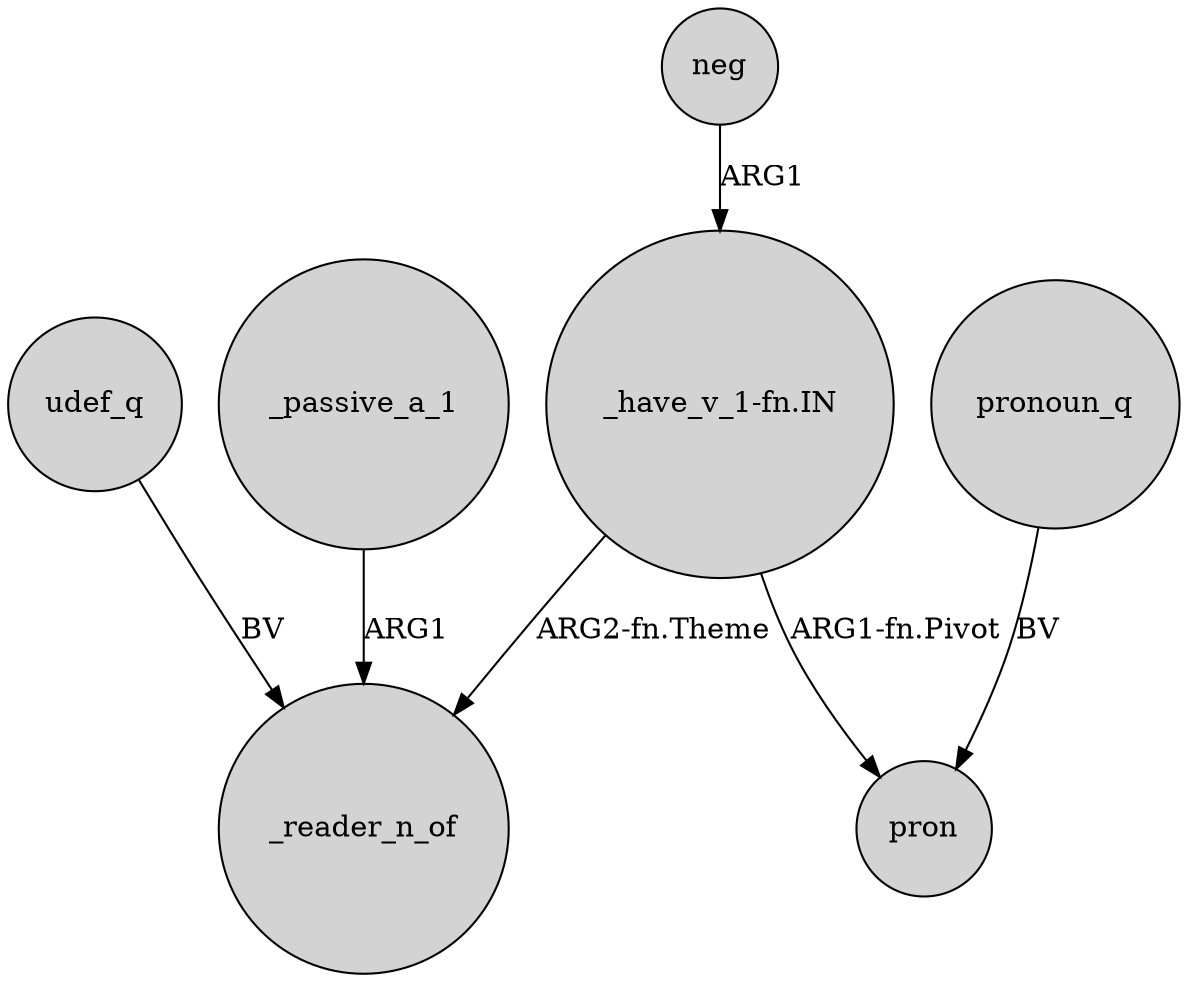 digraph {
	node [shape=circle style=filled]
	"_have_v_1-fn.IN" -> _reader_n_of [label="ARG2-fn.Theme"]
	"_have_v_1-fn.IN" -> pron [label="ARG1-fn.Pivot"]
	neg -> "_have_v_1-fn.IN" [label=ARG1]
	udef_q -> _reader_n_of [label=BV]
	_passive_a_1 -> _reader_n_of [label=ARG1]
	pronoun_q -> pron [label=BV]
}
